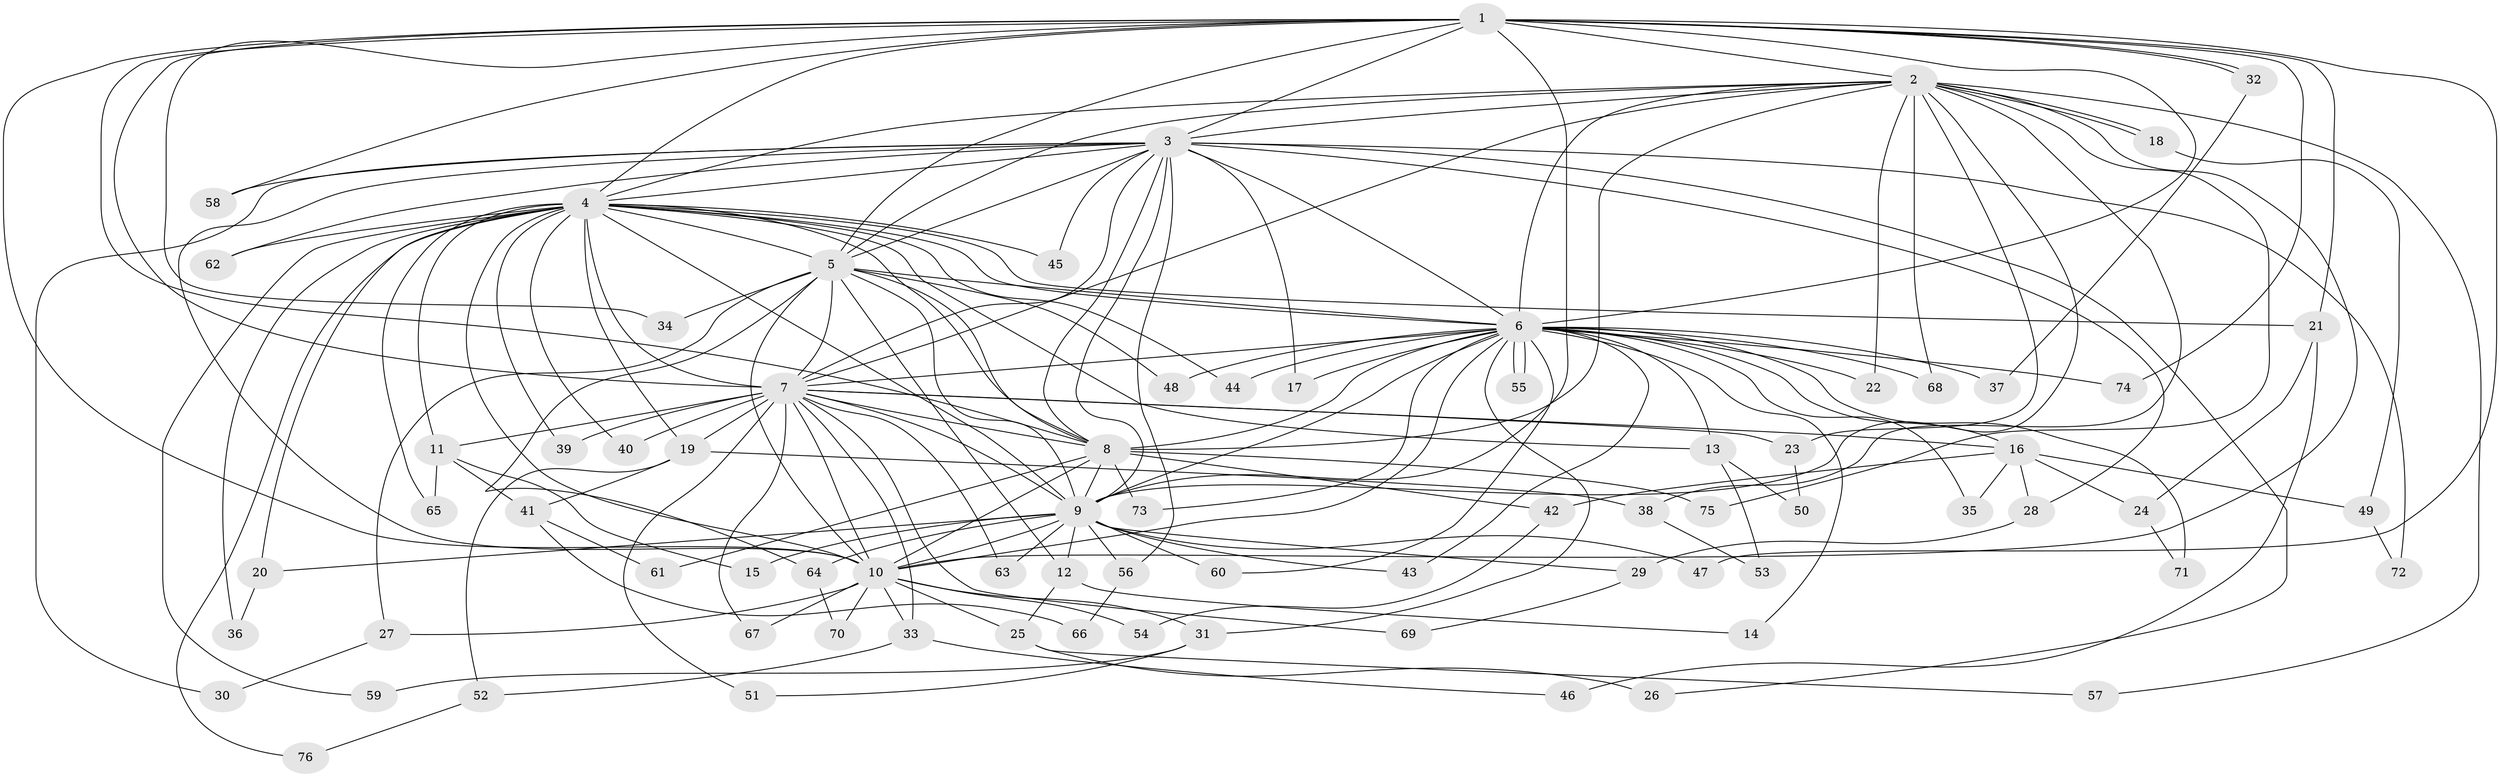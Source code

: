 // Generated by graph-tools (version 1.1) at 2025/35/03/09/25 02:35:09]
// undirected, 76 vertices, 177 edges
graph export_dot {
graph [start="1"]
  node [color=gray90,style=filled];
  1;
  2;
  3;
  4;
  5;
  6;
  7;
  8;
  9;
  10;
  11;
  12;
  13;
  14;
  15;
  16;
  17;
  18;
  19;
  20;
  21;
  22;
  23;
  24;
  25;
  26;
  27;
  28;
  29;
  30;
  31;
  32;
  33;
  34;
  35;
  36;
  37;
  38;
  39;
  40;
  41;
  42;
  43;
  44;
  45;
  46;
  47;
  48;
  49;
  50;
  51;
  52;
  53;
  54;
  55;
  56;
  57;
  58;
  59;
  60;
  61;
  62;
  63;
  64;
  65;
  66;
  67;
  68;
  69;
  70;
  71;
  72;
  73;
  74;
  75;
  76;
  1 -- 2;
  1 -- 3;
  1 -- 4;
  1 -- 5;
  1 -- 6;
  1 -- 7;
  1 -- 8;
  1 -- 9;
  1 -- 10;
  1 -- 21;
  1 -- 32;
  1 -- 32;
  1 -- 34;
  1 -- 47;
  1 -- 58;
  1 -- 74;
  2 -- 3;
  2 -- 4;
  2 -- 5;
  2 -- 6;
  2 -- 7;
  2 -- 8;
  2 -- 9;
  2 -- 10;
  2 -- 18;
  2 -- 18;
  2 -- 22;
  2 -- 23;
  2 -- 38;
  2 -- 57;
  2 -- 68;
  2 -- 75;
  3 -- 4;
  3 -- 5;
  3 -- 6;
  3 -- 7;
  3 -- 8;
  3 -- 9;
  3 -- 10;
  3 -- 17;
  3 -- 26;
  3 -- 28;
  3 -- 30;
  3 -- 45;
  3 -- 56;
  3 -- 58;
  3 -- 62;
  3 -- 72;
  4 -- 5;
  4 -- 6;
  4 -- 7;
  4 -- 8;
  4 -- 9;
  4 -- 10;
  4 -- 11;
  4 -- 13;
  4 -- 19;
  4 -- 20;
  4 -- 21;
  4 -- 36;
  4 -- 39;
  4 -- 40;
  4 -- 44;
  4 -- 45;
  4 -- 59;
  4 -- 62;
  4 -- 65;
  4 -- 76;
  5 -- 6;
  5 -- 7;
  5 -- 8;
  5 -- 9;
  5 -- 10;
  5 -- 12;
  5 -- 27;
  5 -- 34;
  5 -- 48;
  5 -- 64;
  6 -- 7;
  6 -- 8;
  6 -- 9;
  6 -- 10;
  6 -- 13;
  6 -- 14;
  6 -- 16;
  6 -- 17;
  6 -- 22;
  6 -- 31;
  6 -- 35;
  6 -- 37;
  6 -- 43;
  6 -- 44;
  6 -- 48;
  6 -- 55;
  6 -- 55;
  6 -- 60;
  6 -- 68;
  6 -- 71;
  6 -- 73;
  6 -- 74;
  7 -- 8;
  7 -- 9;
  7 -- 10;
  7 -- 11;
  7 -- 16;
  7 -- 19;
  7 -- 23;
  7 -- 33;
  7 -- 39;
  7 -- 40;
  7 -- 51;
  7 -- 63;
  7 -- 67;
  7 -- 69;
  8 -- 9;
  8 -- 10;
  8 -- 42;
  8 -- 61;
  8 -- 73;
  8 -- 75;
  9 -- 10;
  9 -- 12;
  9 -- 15;
  9 -- 20;
  9 -- 29;
  9 -- 43;
  9 -- 47;
  9 -- 56;
  9 -- 60;
  9 -- 63;
  9 -- 64;
  10 -- 25;
  10 -- 27;
  10 -- 31;
  10 -- 33;
  10 -- 54;
  10 -- 67;
  10 -- 70;
  11 -- 15;
  11 -- 41;
  11 -- 65;
  12 -- 14;
  12 -- 25;
  13 -- 50;
  13 -- 53;
  16 -- 24;
  16 -- 28;
  16 -- 35;
  16 -- 42;
  16 -- 49;
  18 -- 49;
  19 -- 38;
  19 -- 41;
  19 -- 52;
  20 -- 36;
  21 -- 24;
  21 -- 46;
  23 -- 50;
  24 -- 71;
  25 -- 26;
  25 -- 57;
  27 -- 30;
  28 -- 29;
  29 -- 69;
  31 -- 51;
  31 -- 59;
  32 -- 37;
  33 -- 46;
  33 -- 52;
  38 -- 53;
  41 -- 61;
  41 -- 66;
  42 -- 54;
  49 -- 72;
  52 -- 76;
  56 -- 66;
  64 -- 70;
}
